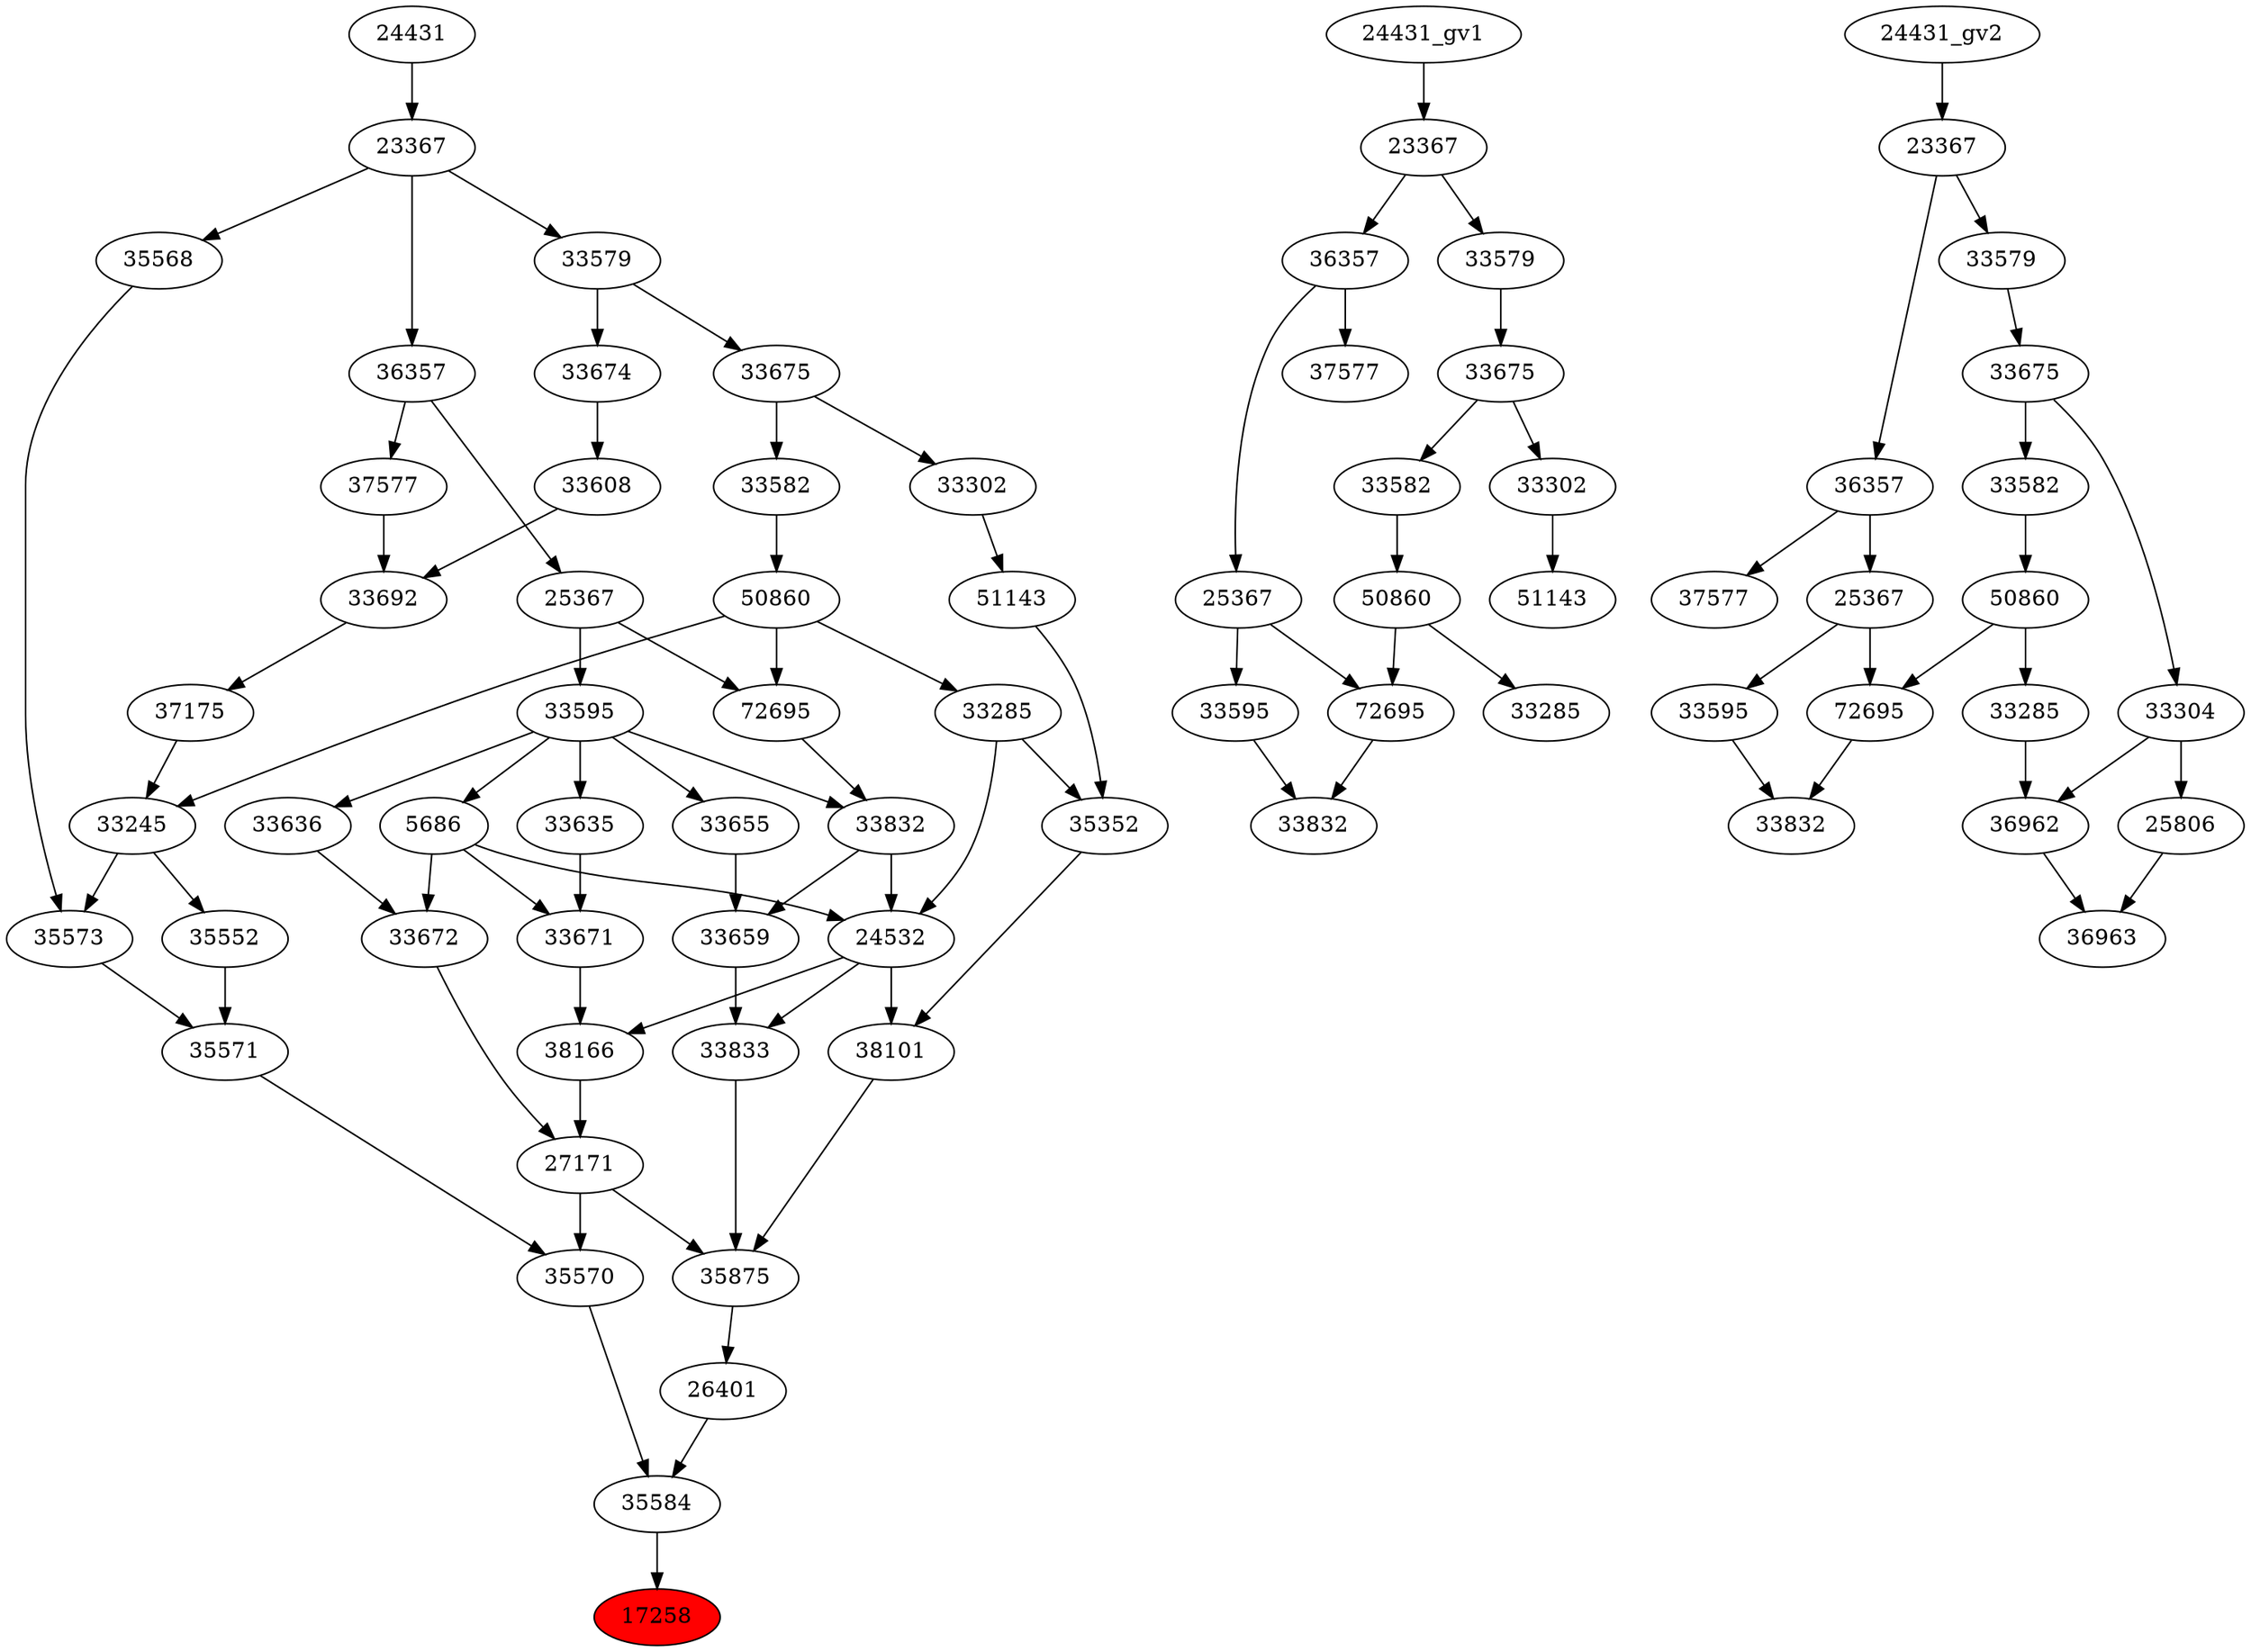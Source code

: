 strict digraph root {
	node [label="\N"];
	{
		node [fillcolor="",
			label="\N",
			style=""
		];
		17258		 [fillcolor=red,
			label=17258,
			style=filled];
		35584		 [label=35584];
		35584 -> 17258;
		35570		 [label=35570];
		35570 -> 35584;
		26401		 [label=26401];
		26401 -> 35584;
		27171		 [label=27171];
		27171 -> 35570;
		35875		 [label=35875];
		27171 -> 35875;
		35571		 [label=35571];
		35571 -> 35570;
		35875 -> 26401;
		33672		 [label=33672];
		33672 -> 27171;
		38166		 [label=38166];
		38166 -> 27171;
		35573		 [label=35573];
		35573 -> 35571;
		35552		 [label=35552];
		35552 -> 35571;
		38101		 [label=38101];
		38101 -> 35875;
		33833		 [label=33833];
		33833 -> 35875;
		33636		 [label=33636];
		33636 -> 33672;
		5686		 [label=5686];
		5686 -> 33672;
		24532		 [label=24532];
		5686 -> 24532;
		33671		 [label=33671];
		5686 -> 33671;
		24532 -> 38166;
		24532 -> 38101;
		24532 -> 33833;
		33671 -> 38166;
		35568		 [label=35568];
		35568 -> 35573;
		33245		 [label=33245];
		33245 -> 35573;
		33245 -> 35552;
		35352		 [label=35352];
		35352 -> 38101;
		33659		 [label=33659];
		33659 -> 33833;
		33595		 [label=33595];
		33595 -> 33636;
		33595 -> 5686;
		33832		 [label=33832];
		33595 -> 33832;
		33635		 [label=33635];
		33595 -> 33635;
		33655		 [label=33655];
		33595 -> 33655;
		33285		 [label=33285];
		33285 -> 24532;
		33285 -> 35352;
		33832 -> 24532;
		33832 -> 33659;
		33635 -> 33671;
		23367		 [label=23367];
		23367 -> 35568;
		36357		 [label=36357];
		23367 -> 36357;
		33579		 [label=33579];
		23367 -> 33579;
		50860		 [label=50860];
		50860 -> 33245;
		50860 -> 33285;
		72695		 [label=72695];
		50860 -> 72695;
		37175		 [label=37175];
		37175 -> 33245;
		51143		 [label=51143];
		51143 -> 35352;
		33655 -> 33659;
		25367		 [label=25367];
		25367 -> 33595;
		25367 -> 72695;
		72695 -> 33832;
		24431		 [label=24431];
		24431 -> 23367;
		33582		 [label=33582];
		33582 -> 50860;
		33692		 [label=33692];
		33692 -> 37175;
		33302		 [label=33302];
		33302 -> 51143;
		36357 -> 25367;
		37577		 [label=37577];
		36357 -> 37577;
		33675		 [label=33675];
		33675 -> 33582;
		33675 -> 33302;
		33608		 [label=33608];
		33608 -> 33692;
		37577 -> 33692;
		33579 -> 33675;
		33674		 [label=33674];
		33579 -> 33674;
		33674 -> 33608;
	}
	{
		node [label="\N"];
		"33595_gv1"		 [label=33595];
		"33832_gv1"		 [label=33832];
		"33595_gv1" -> "33832_gv1";
		"25367_gv1"		 [label=25367];
		"25367_gv1" -> "33595_gv1";
		"72695_gv1"		 [label=72695];
		"25367_gv1" -> "72695_gv1";
		"33285_gv1"		 [label=33285];
		"50860_gv1"		 [label=50860];
		"50860_gv1" -> "33285_gv1";
		"50860_gv1" -> "72695_gv1";
		"72695_gv1" -> "33832_gv1";
		"23367_gv1"		 [label=23367];
		"36357_gv1"		 [label=36357];
		"23367_gv1" -> "36357_gv1";
		"33579_gv1"		 [label=33579];
		"23367_gv1" -> "33579_gv1";
		"24431_gv1" -> "23367_gv1";
		"33582_gv1"		 [label=33582];
		"33582_gv1" -> "50860_gv1";
		"51143_gv1"		 [label=51143];
		"33302_gv1"		 [label=33302];
		"33302_gv1" -> "51143_gv1";
		"36357_gv1" -> "25367_gv1";
		"37577_gv1"		 [label=37577];
		"36357_gv1" -> "37577_gv1";
		"33675_gv1"		 [label=33675];
		"33675_gv1" -> "33582_gv1";
		"33675_gv1" -> "33302_gv1";
		"33579_gv1" -> "33675_gv1";
	}
	{
		node [label="\N"];
		"50860_gv2"		 [label=50860];
		"72695_gv2"		 [label=72695];
		"50860_gv2" -> "72695_gv2";
		"33285_gv2"		 [label=33285];
		"50860_gv2" -> "33285_gv2";
		"33582_gv2"		 [label=33582];
		"33582_gv2" -> "50860_gv2";
		"33832_gv2"		 [label=33832];
		"72695_gv2" -> "33832_gv2";
		"33595_gv2"		 [label=33595];
		"33595_gv2" -> "33832_gv2";
		36963		 [label=36963];
		36962		 [label=36962];
		36962 -> 36963;
		25806		 [label=25806];
		25806 -> 36963;
		33304		 [label=33304];
		33304 -> 36962;
		33304 -> 25806;
		"37577_gv2"		 [label=37577];
		"36357_gv2"		 [label=36357];
		"36357_gv2" -> "37577_gv2";
		"25367_gv2"		 [label=25367];
		"36357_gv2" -> "25367_gv2";
		"33675_gv2"		 [label=33675];
		"33675_gv2" -> "33582_gv2";
		"33675_gv2" -> 33304;
		"25367_gv2" -> "72695_gv2";
		"25367_gv2" -> "33595_gv2";
		"33285_gv2" -> 36962;
		"23367_gv2"		 [label=23367];
		"23367_gv2" -> "36357_gv2";
		"33579_gv2"		 [label=33579];
		"23367_gv2" -> "33579_gv2";
		"33579_gv2" -> "33675_gv2";
		"24431_gv2" -> "23367_gv2";
	}
}
